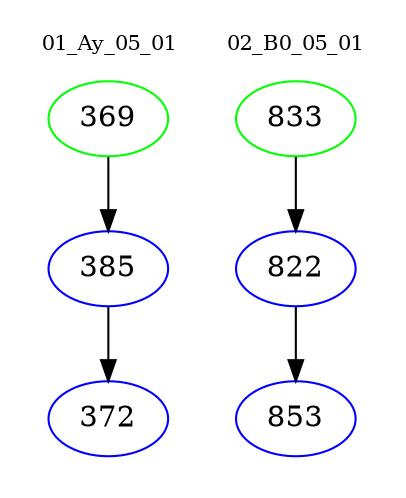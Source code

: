 digraph{
subgraph cluster_0 {
color = white
label = "01_Ay_05_01";
fontsize=10;
T0_369 [label="369", color="green"]
T0_369 -> T0_385 [color="black"]
T0_385 [label="385", color="blue"]
T0_385 -> T0_372 [color="black"]
T0_372 [label="372", color="blue"]
}
subgraph cluster_1 {
color = white
label = "02_B0_05_01";
fontsize=10;
T1_833 [label="833", color="green"]
T1_833 -> T1_822 [color="black"]
T1_822 [label="822", color="blue"]
T1_822 -> T1_853 [color="black"]
T1_853 [label="853", color="blue"]
}
}
